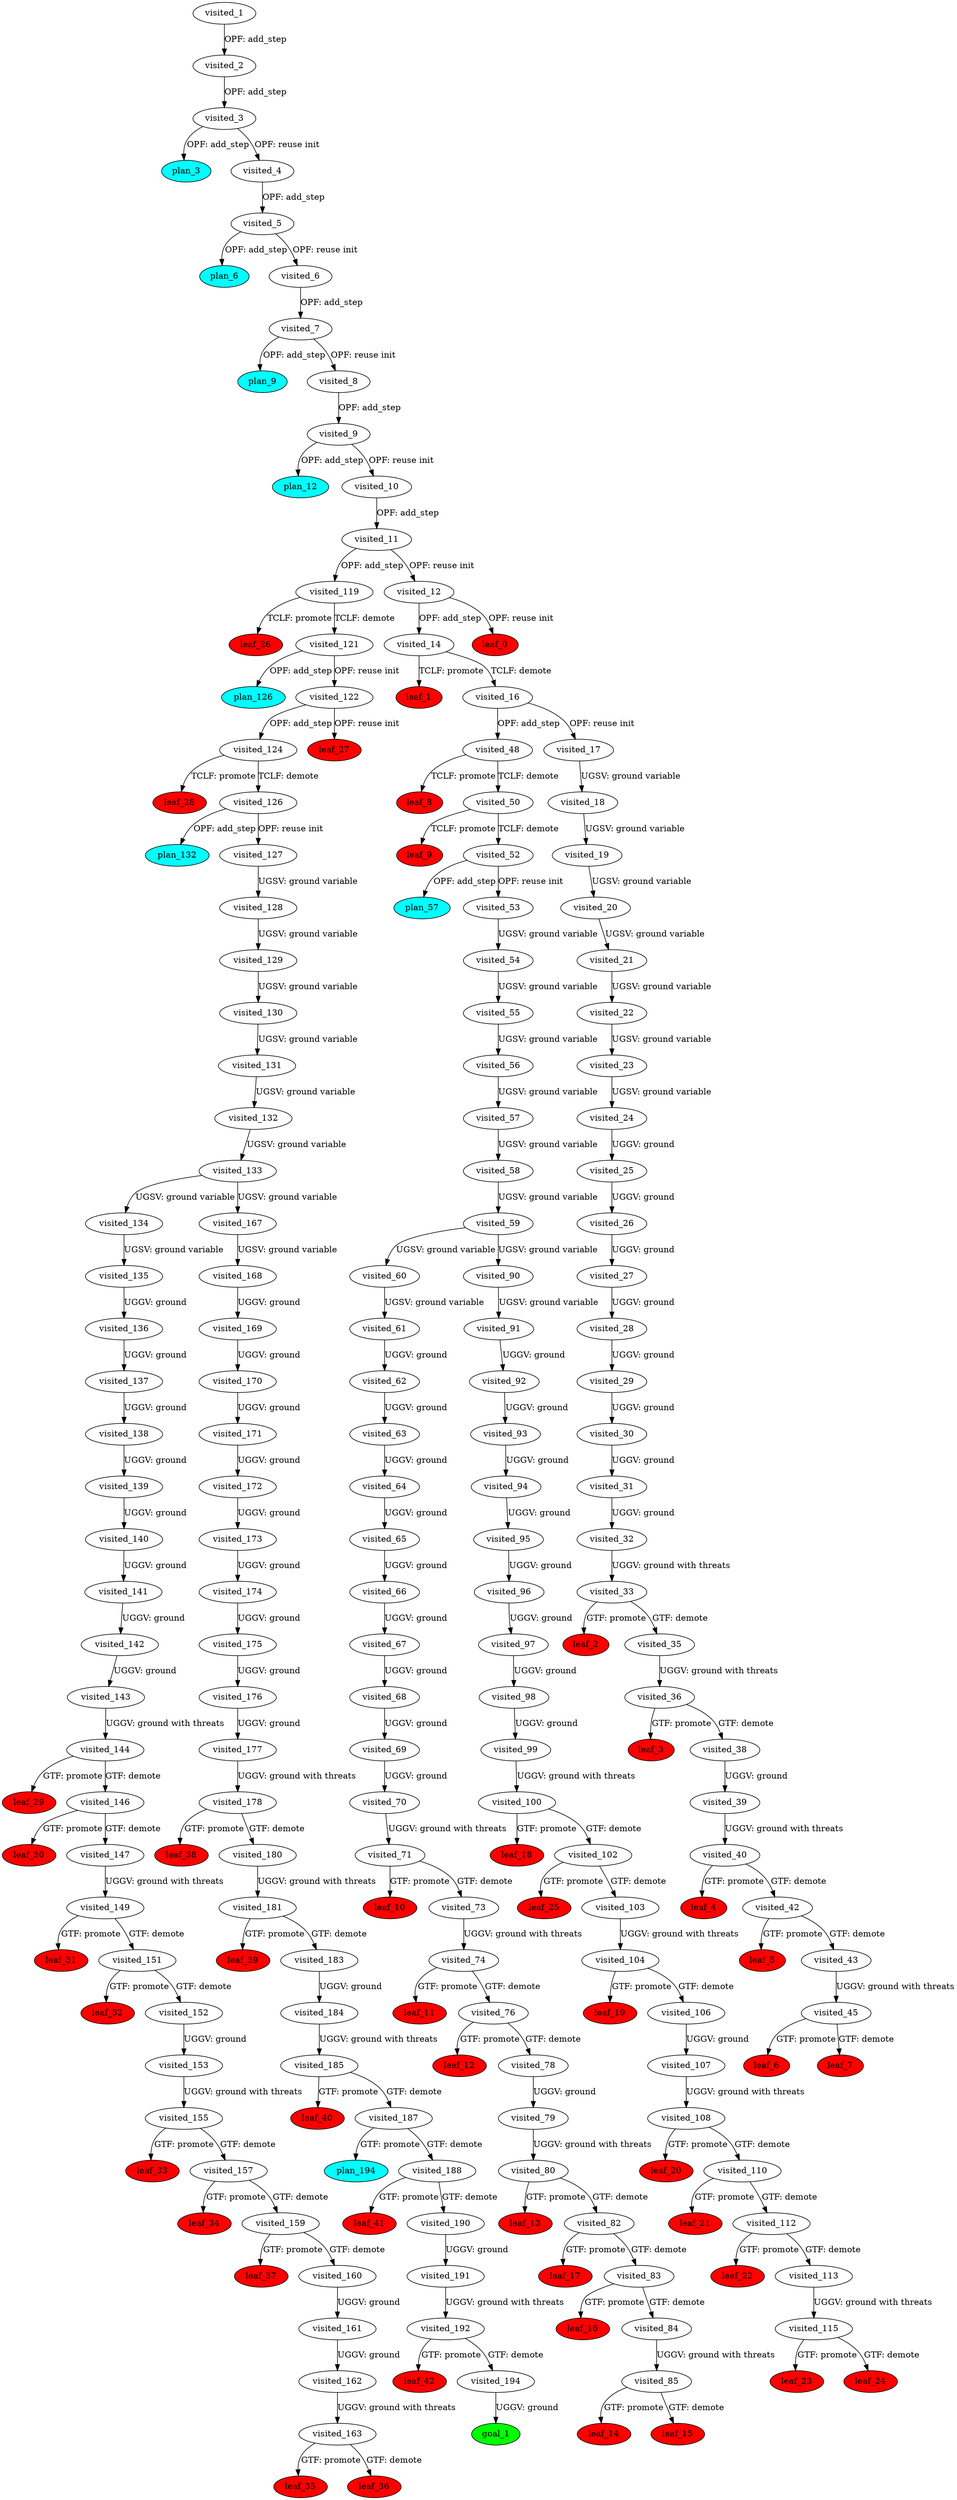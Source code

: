 digraph {
	"10f897ab-5b44-102f-aec1-6f6caea74c2e" [label=plan_0 fillcolor=cyan style=filled]
	"10f897ab-5b44-102f-aec1-6f6caea74c2e" [label=visited_1 fillcolor=white style=filled]
	"677ee2ce-4a71-fa06-b2c2-dd37635ccc91" [label=plan_1 fillcolor=cyan style=filled]
	"10f897ab-5b44-102f-aec1-6f6caea74c2e" -> "677ee2ce-4a71-fa06-b2c2-dd37635ccc91" [label="OPF: add_step"]
	"677ee2ce-4a71-fa06-b2c2-dd37635ccc91" [label=visited_2 fillcolor=white style=filled]
	"c9886df0-95d0-2dac-cef2-4e8ad1fcbfa4" [label=plan_2 fillcolor=cyan style=filled]
	"677ee2ce-4a71-fa06-b2c2-dd37635ccc91" -> "c9886df0-95d0-2dac-cef2-4e8ad1fcbfa4" [label="OPF: add_step"]
	"c9886df0-95d0-2dac-cef2-4e8ad1fcbfa4" [label=visited_3 fillcolor=white style=filled]
	"605a79a3-279e-a501-4274-f88a5cbe6bb3" [label=plan_3 fillcolor=cyan style=filled]
	"c9886df0-95d0-2dac-cef2-4e8ad1fcbfa4" -> "605a79a3-279e-a501-4274-f88a5cbe6bb3" [label="OPF: add_step"]
	"1a0c0048-7108-f569-108d-6ac75baca439" [label=plan_4 fillcolor=cyan style=filled]
	"c9886df0-95d0-2dac-cef2-4e8ad1fcbfa4" -> "1a0c0048-7108-f569-108d-6ac75baca439" [label="OPF: reuse init"]
	"1a0c0048-7108-f569-108d-6ac75baca439" [label=visited_4 fillcolor=white style=filled]
	"0fa745c7-341d-706a-75ef-f2a906fe3650" [label=plan_5 fillcolor=cyan style=filled]
	"1a0c0048-7108-f569-108d-6ac75baca439" -> "0fa745c7-341d-706a-75ef-f2a906fe3650" [label="OPF: add_step"]
	"0fa745c7-341d-706a-75ef-f2a906fe3650" [label=visited_5 fillcolor=white style=filled]
	"abf5c5d8-7582-40a7-b4a7-4d4353067ada" [label=plan_6 fillcolor=cyan style=filled]
	"0fa745c7-341d-706a-75ef-f2a906fe3650" -> "abf5c5d8-7582-40a7-b4a7-4d4353067ada" [label="OPF: add_step"]
	"f2128a48-7a6d-9868-24d1-2e3b34f5b8eb" [label=plan_7 fillcolor=cyan style=filled]
	"0fa745c7-341d-706a-75ef-f2a906fe3650" -> "f2128a48-7a6d-9868-24d1-2e3b34f5b8eb" [label="OPF: reuse init"]
	"f2128a48-7a6d-9868-24d1-2e3b34f5b8eb" [label=visited_6 fillcolor=white style=filled]
	"b4d713fb-d5b7-bc6e-dc13-1f79114e16d5" [label=plan_8 fillcolor=cyan style=filled]
	"f2128a48-7a6d-9868-24d1-2e3b34f5b8eb" -> "b4d713fb-d5b7-bc6e-dc13-1f79114e16d5" [label="OPF: add_step"]
	"b4d713fb-d5b7-bc6e-dc13-1f79114e16d5" [label=visited_7 fillcolor=white style=filled]
	"5eda2838-c7b9-5bd9-55a8-edb9b1a4da6c" [label=plan_9 fillcolor=cyan style=filled]
	"b4d713fb-d5b7-bc6e-dc13-1f79114e16d5" -> "5eda2838-c7b9-5bd9-55a8-edb9b1a4da6c" [label="OPF: add_step"]
	"986abdfa-800c-8efb-7943-bf07bc9b5872" [label=plan_10 fillcolor=cyan style=filled]
	"b4d713fb-d5b7-bc6e-dc13-1f79114e16d5" -> "986abdfa-800c-8efb-7943-bf07bc9b5872" [label="OPF: reuse init"]
	"986abdfa-800c-8efb-7943-bf07bc9b5872" [label=visited_8 fillcolor=white style=filled]
	"b5ef1ee6-7ff3-a4b9-769f-a399e1bfff1a" [label=plan_11 fillcolor=cyan style=filled]
	"986abdfa-800c-8efb-7943-bf07bc9b5872" -> "b5ef1ee6-7ff3-a4b9-769f-a399e1bfff1a" [label="OPF: add_step"]
	"b5ef1ee6-7ff3-a4b9-769f-a399e1bfff1a" [label=visited_9 fillcolor=white style=filled]
	"1ee5abec-9b53-ca4f-6d09-82b77d76ea43" [label=plan_12 fillcolor=cyan style=filled]
	"b5ef1ee6-7ff3-a4b9-769f-a399e1bfff1a" -> "1ee5abec-9b53-ca4f-6d09-82b77d76ea43" [label="OPF: add_step"]
	"cb725702-9192-518f-fbe3-f251f6096928" [label=plan_13 fillcolor=cyan style=filled]
	"b5ef1ee6-7ff3-a4b9-769f-a399e1bfff1a" -> "cb725702-9192-518f-fbe3-f251f6096928" [label="OPF: reuse init"]
	"cb725702-9192-518f-fbe3-f251f6096928" [label=visited_10 fillcolor=white style=filled]
	"ff33c8fc-187c-de97-038f-e1188cb2214e" [label=plan_14 fillcolor=cyan style=filled]
	"cb725702-9192-518f-fbe3-f251f6096928" -> "ff33c8fc-187c-de97-038f-e1188cb2214e" [label="OPF: add_step"]
	"ff33c8fc-187c-de97-038f-e1188cb2214e" [label=visited_11 fillcolor=white style=filled]
	"da51db69-394f-fcb9-93db-c3a56071b669" [label=plan_15 fillcolor=cyan style=filled]
	"ff33c8fc-187c-de97-038f-e1188cb2214e" -> "da51db69-394f-fcb9-93db-c3a56071b669" [label="OPF: add_step"]
	"2e206e6f-7e46-0b4e-c213-89d9fdc642fe" [label=plan_16 fillcolor=cyan style=filled]
	"ff33c8fc-187c-de97-038f-e1188cb2214e" -> "2e206e6f-7e46-0b4e-c213-89d9fdc642fe" [label="OPF: reuse init"]
	"2e206e6f-7e46-0b4e-c213-89d9fdc642fe" [label=visited_12 fillcolor=white style=filled]
	"28fa0a73-1646-113d-dc76-39e58a799c75" [label=plan_17 fillcolor=cyan style=filled]
	"2e206e6f-7e46-0b4e-c213-89d9fdc642fe" -> "28fa0a73-1646-113d-dc76-39e58a799c75" [label="OPF: add_step"]
	"6f52449a-8bcf-476c-dbf2-127381734b33" [label=plan_18 fillcolor=cyan style=filled]
	"2e206e6f-7e46-0b4e-c213-89d9fdc642fe" -> "6f52449a-8bcf-476c-dbf2-127381734b33" [label="OPF: reuse init"]
	"6f52449a-8bcf-476c-dbf2-127381734b33" [label=visited_13 fillcolor=white style=filled]
	"6f52449a-8bcf-476c-dbf2-127381734b33" [label=leaf_0 fillcolor=red style=filled]
	"28fa0a73-1646-113d-dc76-39e58a799c75" [label=visited_14 fillcolor=white style=filled]
	"defc4d67-d8b3-680d-69ac-2a33c0e7d2f1" [label=plan_19 fillcolor=cyan style=filled]
	"28fa0a73-1646-113d-dc76-39e58a799c75" -> "defc4d67-d8b3-680d-69ac-2a33c0e7d2f1" [label="TCLF: promote"]
	"8baf1516-0b6a-9167-2b6d-ee52058e2844" [label=plan_20 fillcolor=cyan style=filled]
	"28fa0a73-1646-113d-dc76-39e58a799c75" -> "8baf1516-0b6a-9167-2b6d-ee52058e2844" [label="TCLF: demote"]
	"defc4d67-d8b3-680d-69ac-2a33c0e7d2f1" [label=visited_15 fillcolor=white style=filled]
	"defc4d67-d8b3-680d-69ac-2a33c0e7d2f1" [label=leaf_1 fillcolor=red style=filled]
	"8baf1516-0b6a-9167-2b6d-ee52058e2844" [label=visited_16 fillcolor=white style=filled]
	"ec202e90-b701-9da2-aa44-7966029e6783" [label=plan_21 fillcolor=cyan style=filled]
	"8baf1516-0b6a-9167-2b6d-ee52058e2844" -> "ec202e90-b701-9da2-aa44-7966029e6783" [label="OPF: add_step"]
	"a6e7e684-e7e6-fa6d-5fce-2980cf41205c" [label=plan_22 fillcolor=cyan style=filled]
	"8baf1516-0b6a-9167-2b6d-ee52058e2844" -> "a6e7e684-e7e6-fa6d-5fce-2980cf41205c" [label="OPF: reuse init"]
	"a6e7e684-e7e6-fa6d-5fce-2980cf41205c" [label=visited_17 fillcolor=white style=filled]
	"da7f6f61-5813-d26f-54d5-a185ce2c1dad" [label=plan_23 fillcolor=cyan style=filled]
	"a6e7e684-e7e6-fa6d-5fce-2980cf41205c" -> "da7f6f61-5813-d26f-54d5-a185ce2c1dad" [label="UGSV: ground variable"]
	"da7f6f61-5813-d26f-54d5-a185ce2c1dad" [label=visited_18 fillcolor=white style=filled]
	"cbd4b8db-541c-8f78-489f-3f1a566fe0df" [label=plan_24 fillcolor=cyan style=filled]
	"da7f6f61-5813-d26f-54d5-a185ce2c1dad" -> "cbd4b8db-541c-8f78-489f-3f1a566fe0df" [label="UGSV: ground variable"]
	"cbd4b8db-541c-8f78-489f-3f1a566fe0df" [label=visited_19 fillcolor=white style=filled]
	"088c436b-e5c0-13c2-aed5-d608b7c92e13" [label=plan_25 fillcolor=cyan style=filled]
	"cbd4b8db-541c-8f78-489f-3f1a566fe0df" -> "088c436b-e5c0-13c2-aed5-d608b7c92e13" [label="UGSV: ground variable"]
	"088c436b-e5c0-13c2-aed5-d608b7c92e13" [label=visited_20 fillcolor=white style=filled]
	"c88aca21-b1f4-dd88-48eb-14a58f6d56fd" [label=plan_26 fillcolor=cyan style=filled]
	"088c436b-e5c0-13c2-aed5-d608b7c92e13" -> "c88aca21-b1f4-dd88-48eb-14a58f6d56fd" [label="UGSV: ground variable"]
	"c88aca21-b1f4-dd88-48eb-14a58f6d56fd" [label=visited_21 fillcolor=white style=filled]
	"c14b2769-3192-7584-9fb0-272735496673" [label=plan_27 fillcolor=cyan style=filled]
	"c88aca21-b1f4-dd88-48eb-14a58f6d56fd" -> "c14b2769-3192-7584-9fb0-272735496673" [label="UGSV: ground variable"]
	"c14b2769-3192-7584-9fb0-272735496673" [label=visited_22 fillcolor=white style=filled]
	"3f0cd8c9-d98c-9dc3-4b67-2fac298604bc" [label=plan_28 fillcolor=cyan style=filled]
	"c14b2769-3192-7584-9fb0-272735496673" -> "3f0cd8c9-d98c-9dc3-4b67-2fac298604bc" [label="UGSV: ground variable"]
	"3f0cd8c9-d98c-9dc3-4b67-2fac298604bc" [label=visited_23 fillcolor=white style=filled]
	"9077f90f-58c9-2bb8-06d2-af43899348fc" [label=plan_29 fillcolor=cyan style=filled]
	"3f0cd8c9-d98c-9dc3-4b67-2fac298604bc" -> "9077f90f-58c9-2bb8-06d2-af43899348fc" [label="UGSV: ground variable"]
	"9077f90f-58c9-2bb8-06d2-af43899348fc" [label=visited_24 fillcolor=white style=filled]
	"fff44899-89d2-5791-bd8c-182fbf228ef3" [label=plan_30 fillcolor=cyan style=filled]
	"9077f90f-58c9-2bb8-06d2-af43899348fc" -> "fff44899-89d2-5791-bd8c-182fbf228ef3" [label="UGGV: ground"]
	"fff44899-89d2-5791-bd8c-182fbf228ef3" [label=visited_25 fillcolor=white style=filled]
	"2056dff5-1f58-ceca-3b01-7c93a525e50b" [label=plan_31 fillcolor=cyan style=filled]
	"fff44899-89d2-5791-bd8c-182fbf228ef3" -> "2056dff5-1f58-ceca-3b01-7c93a525e50b" [label="UGGV: ground"]
	"2056dff5-1f58-ceca-3b01-7c93a525e50b" [label=visited_26 fillcolor=white style=filled]
	"44fbb5b9-c9e5-a194-f746-682ad4e73adb" [label=plan_32 fillcolor=cyan style=filled]
	"2056dff5-1f58-ceca-3b01-7c93a525e50b" -> "44fbb5b9-c9e5-a194-f746-682ad4e73adb" [label="UGGV: ground"]
	"44fbb5b9-c9e5-a194-f746-682ad4e73adb" [label=visited_27 fillcolor=white style=filled]
	"2964aa99-1728-c576-452d-52fac0ae3ba6" [label=plan_33 fillcolor=cyan style=filled]
	"44fbb5b9-c9e5-a194-f746-682ad4e73adb" -> "2964aa99-1728-c576-452d-52fac0ae3ba6" [label="UGGV: ground"]
	"2964aa99-1728-c576-452d-52fac0ae3ba6" [label=visited_28 fillcolor=white style=filled]
	"71bfad6c-0eba-6e49-946c-f4bee1344504" [label=plan_34 fillcolor=cyan style=filled]
	"2964aa99-1728-c576-452d-52fac0ae3ba6" -> "71bfad6c-0eba-6e49-946c-f4bee1344504" [label="UGGV: ground"]
	"71bfad6c-0eba-6e49-946c-f4bee1344504" [label=visited_29 fillcolor=white style=filled]
	"9933a462-c058-ec0f-5555-c133c7b30b41" [label=plan_35 fillcolor=cyan style=filled]
	"71bfad6c-0eba-6e49-946c-f4bee1344504" -> "9933a462-c058-ec0f-5555-c133c7b30b41" [label="UGGV: ground"]
	"9933a462-c058-ec0f-5555-c133c7b30b41" [label=visited_30 fillcolor=white style=filled]
	"dfe38af0-e85d-4aae-5024-7f99648ff83f" [label=plan_36 fillcolor=cyan style=filled]
	"9933a462-c058-ec0f-5555-c133c7b30b41" -> "dfe38af0-e85d-4aae-5024-7f99648ff83f" [label="UGGV: ground"]
	"dfe38af0-e85d-4aae-5024-7f99648ff83f" [label=visited_31 fillcolor=white style=filled]
	"224717f9-9d62-c05d-99e4-8a169c9a3db3" [label=plan_37 fillcolor=cyan style=filled]
	"dfe38af0-e85d-4aae-5024-7f99648ff83f" -> "224717f9-9d62-c05d-99e4-8a169c9a3db3" [label="UGGV: ground"]
	"224717f9-9d62-c05d-99e4-8a169c9a3db3" [label=visited_32 fillcolor=white style=filled]
	"66c7f340-7f14-ebb6-f78c-0ea03e2358f8" [label=plan_38 fillcolor=cyan style=filled]
	"224717f9-9d62-c05d-99e4-8a169c9a3db3" -> "66c7f340-7f14-ebb6-f78c-0ea03e2358f8" [label="UGGV: ground with threats"]
	"66c7f340-7f14-ebb6-f78c-0ea03e2358f8" [label=visited_33 fillcolor=white style=filled]
	"75b4849c-7b2a-d1ba-1343-d7f932b5e3d0" [label=plan_39 fillcolor=cyan style=filled]
	"66c7f340-7f14-ebb6-f78c-0ea03e2358f8" -> "75b4849c-7b2a-d1ba-1343-d7f932b5e3d0" [label="GTF: promote"]
	"47218489-5f27-6ba7-9687-0bf14f19f810" [label=plan_40 fillcolor=cyan style=filled]
	"66c7f340-7f14-ebb6-f78c-0ea03e2358f8" -> "47218489-5f27-6ba7-9687-0bf14f19f810" [label="GTF: demote"]
	"75b4849c-7b2a-d1ba-1343-d7f932b5e3d0" [label=visited_34 fillcolor=white style=filled]
	"75b4849c-7b2a-d1ba-1343-d7f932b5e3d0" [label=leaf_2 fillcolor=red style=filled]
	"47218489-5f27-6ba7-9687-0bf14f19f810" [label=visited_35 fillcolor=white style=filled]
	"c65e23c7-9865-6bba-2ea8-16ef624949a0" [label=plan_41 fillcolor=cyan style=filled]
	"47218489-5f27-6ba7-9687-0bf14f19f810" -> "c65e23c7-9865-6bba-2ea8-16ef624949a0" [label="UGGV: ground with threats"]
	"c65e23c7-9865-6bba-2ea8-16ef624949a0" [label=visited_36 fillcolor=white style=filled]
	"17c8bc95-a413-26f8-44a8-ddc2ddf15e0b" [label=plan_42 fillcolor=cyan style=filled]
	"c65e23c7-9865-6bba-2ea8-16ef624949a0" -> "17c8bc95-a413-26f8-44a8-ddc2ddf15e0b" [label="GTF: promote"]
	"72b91684-e6d4-f65e-3401-9a9a90fcc940" [label=plan_43 fillcolor=cyan style=filled]
	"c65e23c7-9865-6bba-2ea8-16ef624949a0" -> "72b91684-e6d4-f65e-3401-9a9a90fcc940" [label="GTF: demote"]
	"17c8bc95-a413-26f8-44a8-ddc2ddf15e0b" [label=visited_37 fillcolor=white style=filled]
	"17c8bc95-a413-26f8-44a8-ddc2ddf15e0b" [label=leaf_3 fillcolor=red style=filled]
	"72b91684-e6d4-f65e-3401-9a9a90fcc940" [label=visited_38 fillcolor=white style=filled]
	"cbfd0aa6-fc69-6d17-9f44-2e7b57869db0" [label=plan_44 fillcolor=cyan style=filled]
	"72b91684-e6d4-f65e-3401-9a9a90fcc940" -> "cbfd0aa6-fc69-6d17-9f44-2e7b57869db0" [label="UGGV: ground"]
	"cbfd0aa6-fc69-6d17-9f44-2e7b57869db0" [label=visited_39 fillcolor=white style=filled]
	"b3f731b7-1375-9f4a-7243-3e5365410267" [label=plan_45 fillcolor=cyan style=filled]
	"cbfd0aa6-fc69-6d17-9f44-2e7b57869db0" -> "b3f731b7-1375-9f4a-7243-3e5365410267" [label="UGGV: ground with threats"]
	"b3f731b7-1375-9f4a-7243-3e5365410267" [label=visited_40 fillcolor=white style=filled]
	"5f541a0d-7b4b-4a29-1991-61163aa4fcd6" [label=plan_46 fillcolor=cyan style=filled]
	"b3f731b7-1375-9f4a-7243-3e5365410267" -> "5f541a0d-7b4b-4a29-1991-61163aa4fcd6" [label="GTF: promote"]
	"20cbbd96-6699-aac3-b8f8-d92a3b6c28c5" [label=plan_47 fillcolor=cyan style=filled]
	"b3f731b7-1375-9f4a-7243-3e5365410267" -> "20cbbd96-6699-aac3-b8f8-d92a3b6c28c5" [label="GTF: demote"]
	"5f541a0d-7b4b-4a29-1991-61163aa4fcd6" [label=visited_41 fillcolor=white style=filled]
	"5f541a0d-7b4b-4a29-1991-61163aa4fcd6" [label=leaf_4 fillcolor=red style=filled]
	"20cbbd96-6699-aac3-b8f8-d92a3b6c28c5" [label=visited_42 fillcolor=white style=filled]
	"f367043b-dadf-5f67-6c6d-eaa2f1b4159f" [label=plan_48 fillcolor=cyan style=filled]
	"20cbbd96-6699-aac3-b8f8-d92a3b6c28c5" -> "f367043b-dadf-5f67-6c6d-eaa2f1b4159f" [label="GTF: promote"]
	"26b16c7c-5189-579a-7934-2fbd46296ada" [label=plan_49 fillcolor=cyan style=filled]
	"20cbbd96-6699-aac3-b8f8-d92a3b6c28c5" -> "26b16c7c-5189-579a-7934-2fbd46296ada" [label="GTF: demote"]
	"26b16c7c-5189-579a-7934-2fbd46296ada" [label=visited_43 fillcolor=white style=filled]
	"621285e3-407a-d92f-660d-63f3eaf590ed" [label=plan_50 fillcolor=cyan style=filled]
	"26b16c7c-5189-579a-7934-2fbd46296ada" -> "621285e3-407a-d92f-660d-63f3eaf590ed" [label="UGGV: ground with threats"]
	"f367043b-dadf-5f67-6c6d-eaa2f1b4159f" [label=visited_44 fillcolor=white style=filled]
	"f367043b-dadf-5f67-6c6d-eaa2f1b4159f" [label=leaf_5 fillcolor=red style=filled]
	"621285e3-407a-d92f-660d-63f3eaf590ed" [label=visited_45 fillcolor=white style=filled]
	"24516596-e7dc-5d43-e5b5-64c91a56b638" [label=plan_51 fillcolor=cyan style=filled]
	"621285e3-407a-d92f-660d-63f3eaf590ed" -> "24516596-e7dc-5d43-e5b5-64c91a56b638" [label="GTF: promote"]
	"9eed7567-e3ee-62db-0680-ee6db3831f62" [label=plan_52 fillcolor=cyan style=filled]
	"621285e3-407a-d92f-660d-63f3eaf590ed" -> "9eed7567-e3ee-62db-0680-ee6db3831f62" [label="GTF: demote"]
	"24516596-e7dc-5d43-e5b5-64c91a56b638" [label=visited_46 fillcolor=white style=filled]
	"24516596-e7dc-5d43-e5b5-64c91a56b638" [label=leaf_6 fillcolor=red style=filled]
	"9eed7567-e3ee-62db-0680-ee6db3831f62" [label=visited_47 fillcolor=white style=filled]
	"9eed7567-e3ee-62db-0680-ee6db3831f62" [label=leaf_7 fillcolor=red style=filled]
	"ec202e90-b701-9da2-aa44-7966029e6783" [label=visited_48 fillcolor=white style=filled]
	"cf03c9ad-72d5-68d4-1ed6-d4366cfc3638" [label=plan_53 fillcolor=cyan style=filled]
	"ec202e90-b701-9da2-aa44-7966029e6783" -> "cf03c9ad-72d5-68d4-1ed6-d4366cfc3638" [label="TCLF: promote"]
	"01278844-06c5-6863-3a83-795dc4363bea" [label=plan_54 fillcolor=cyan style=filled]
	"ec202e90-b701-9da2-aa44-7966029e6783" -> "01278844-06c5-6863-3a83-795dc4363bea" [label="TCLF: demote"]
	"cf03c9ad-72d5-68d4-1ed6-d4366cfc3638" [label=visited_49 fillcolor=white style=filled]
	"cf03c9ad-72d5-68d4-1ed6-d4366cfc3638" [label=leaf_8 fillcolor=red style=filled]
	"01278844-06c5-6863-3a83-795dc4363bea" [label=visited_50 fillcolor=white style=filled]
	"a8eb963a-2888-ead9-97d4-d81b92326c46" [label=plan_55 fillcolor=cyan style=filled]
	"01278844-06c5-6863-3a83-795dc4363bea" -> "a8eb963a-2888-ead9-97d4-d81b92326c46" [label="TCLF: promote"]
	"e702c0d8-8875-b591-e11d-b469bde85aab" [label=plan_56 fillcolor=cyan style=filled]
	"01278844-06c5-6863-3a83-795dc4363bea" -> "e702c0d8-8875-b591-e11d-b469bde85aab" [label="TCLF: demote"]
	"a8eb963a-2888-ead9-97d4-d81b92326c46" [label=visited_51 fillcolor=white style=filled]
	"a8eb963a-2888-ead9-97d4-d81b92326c46" [label=leaf_9 fillcolor=red style=filled]
	"e702c0d8-8875-b591-e11d-b469bde85aab" [label=visited_52 fillcolor=white style=filled]
	"232e84ea-dfe3-28d5-50be-629444c1a38c" [label=plan_57 fillcolor=cyan style=filled]
	"e702c0d8-8875-b591-e11d-b469bde85aab" -> "232e84ea-dfe3-28d5-50be-629444c1a38c" [label="OPF: add_step"]
	"f882ee16-2740-55a9-219c-5f3ddc26f6c0" [label=plan_58 fillcolor=cyan style=filled]
	"e702c0d8-8875-b591-e11d-b469bde85aab" -> "f882ee16-2740-55a9-219c-5f3ddc26f6c0" [label="OPF: reuse init"]
	"f882ee16-2740-55a9-219c-5f3ddc26f6c0" [label=visited_53 fillcolor=white style=filled]
	"3c7bfe7e-8b95-e8ea-8070-9d9517eaa7fa" [label=plan_59 fillcolor=cyan style=filled]
	"f882ee16-2740-55a9-219c-5f3ddc26f6c0" -> "3c7bfe7e-8b95-e8ea-8070-9d9517eaa7fa" [label="UGSV: ground variable"]
	"3c7bfe7e-8b95-e8ea-8070-9d9517eaa7fa" [label=visited_54 fillcolor=white style=filled]
	"1c05a85b-ca8d-3149-8a29-d1fbee88891c" [label=plan_60 fillcolor=cyan style=filled]
	"3c7bfe7e-8b95-e8ea-8070-9d9517eaa7fa" -> "1c05a85b-ca8d-3149-8a29-d1fbee88891c" [label="UGSV: ground variable"]
	"1c05a85b-ca8d-3149-8a29-d1fbee88891c" [label=visited_55 fillcolor=white style=filled]
	"ed7bd78d-bc67-7747-2e2a-485c97382a4d" [label=plan_61 fillcolor=cyan style=filled]
	"1c05a85b-ca8d-3149-8a29-d1fbee88891c" -> "ed7bd78d-bc67-7747-2e2a-485c97382a4d" [label="UGSV: ground variable"]
	"ed7bd78d-bc67-7747-2e2a-485c97382a4d" [label=visited_56 fillcolor=white style=filled]
	"61d81be9-a250-ed78-7e22-32796e71ad1d" [label=plan_62 fillcolor=cyan style=filled]
	"ed7bd78d-bc67-7747-2e2a-485c97382a4d" -> "61d81be9-a250-ed78-7e22-32796e71ad1d" [label="UGSV: ground variable"]
	"61d81be9-a250-ed78-7e22-32796e71ad1d" [label=visited_57 fillcolor=white style=filled]
	"f62e329e-32c2-1a25-9317-bf7bd45b1527" [label=plan_63 fillcolor=cyan style=filled]
	"61d81be9-a250-ed78-7e22-32796e71ad1d" -> "f62e329e-32c2-1a25-9317-bf7bd45b1527" [label="UGSV: ground variable"]
	"f62e329e-32c2-1a25-9317-bf7bd45b1527" [label=visited_58 fillcolor=white style=filled]
	"fc761e36-96ed-e9e9-96c2-eafa2b8f5009" [label=plan_64 fillcolor=cyan style=filled]
	"f62e329e-32c2-1a25-9317-bf7bd45b1527" -> "fc761e36-96ed-e9e9-96c2-eafa2b8f5009" [label="UGSV: ground variable"]
	"fc761e36-96ed-e9e9-96c2-eafa2b8f5009" [label=visited_59 fillcolor=white style=filled]
	"f1587598-9e15-3705-df63-2d7a5ba3d1da" [label=plan_65 fillcolor=cyan style=filled]
	"fc761e36-96ed-e9e9-96c2-eafa2b8f5009" -> "f1587598-9e15-3705-df63-2d7a5ba3d1da" [label="UGSV: ground variable"]
	"779f00d5-571d-7650-2a7a-55500ea20640" [label=plan_66 fillcolor=cyan style=filled]
	"fc761e36-96ed-e9e9-96c2-eafa2b8f5009" -> "779f00d5-571d-7650-2a7a-55500ea20640" [label="UGSV: ground variable"]
	"f1587598-9e15-3705-df63-2d7a5ba3d1da" [label=visited_60 fillcolor=white style=filled]
	"0ead2ebd-4662-477c-6eec-28adf5c4dab4" [label=plan_67 fillcolor=cyan style=filled]
	"f1587598-9e15-3705-df63-2d7a5ba3d1da" -> "0ead2ebd-4662-477c-6eec-28adf5c4dab4" [label="UGSV: ground variable"]
	"0ead2ebd-4662-477c-6eec-28adf5c4dab4" [label=visited_61 fillcolor=white style=filled]
	"a2f445e8-5563-1bf4-850f-5739e227d70e" [label=plan_68 fillcolor=cyan style=filled]
	"0ead2ebd-4662-477c-6eec-28adf5c4dab4" -> "a2f445e8-5563-1bf4-850f-5739e227d70e" [label="UGGV: ground"]
	"a2f445e8-5563-1bf4-850f-5739e227d70e" [label=visited_62 fillcolor=white style=filled]
	"5bf99857-c8cd-a671-c91d-bf0780e2811b" [label=plan_69 fillcolor=cyan style=filled]
	"a2f445e8-5563-1bf4-850f-5739e227d70e" -> "5bf99857-c8cd-a671-c91d-bf0780e2811b" [label="UGGV: ground"]
	"5bf99857-c8cd-a671-c91d-bf0780e2811b" [label=visited_63 fillcolor=white style=filled]
	"312dd27a-87c8-9c01-86fc-96c7bc38bf24" [label=plan_70 fillcolor=cyan style=filled]
	"5bf99857-c8cd-a671-c91d-bf0780e2811b" -> "312dd27a-87c8-9c01-86fc-96c7bc38bf24" [label="UGGV: ground"]
	"312dd27a-87c8-9c01-86fc-96c7bc38bf24" [label=visited_64 fillcolor=white style=filled]
	"2bfad69a-8a9e-d16f-bd23-21add45ce2cf" [label=plan_71 fillcolor=cyan style=filled]
	"312dd27a-87c8-9c01-86fc-96c7bc38bf24" -> "2bfad69a-8a9e-d16f-bd23-21add45ce2cf" [label="UGGV: ground"]
	"2bfad69a-8a9e-d16f-bd23-21add45ce2cf" [label=visited_65 fillcolor=white style=filled]
	"b31083a0-5215-65ee-c65b-c093f90047bb" [label=plan_72 fillcolor=cyan style=filled]
	"2bfad69a-8a9e-d16f-bd23-21add45ce2cf" -> "b31083a0-5215-65ee-c65b-c093f90047bb" [label="UGGV: ground"]
	"b31083a0-5215-65ee-c65b-c093f90047bb" [label=visited_66 fillcolor=white style=filled]
	"7a52cd11-cb32-32ab-b5e9-fa216fef2a24" [label=plan_73 fillcolor=cyan style=filled]
	"b31083a0-5215-65ee-c65b-c093f90047bb" -> "7a52cd11-cb32-32ab-b5e9-fa216fef2a24" [label="UGGV: ground"]
	"7a52cd11-cb32-32ab-b5e9-fa216fef2a24" [label=visited_67 fillcolor=white style=filled]
	"2c01b5a6-c9dd-80a8-678f-5465228dc422" [label=plan_74 fillcolor=cyan style=filled]
	"7a52cd11-cb32-32ab-b5e9-fa216fef2a24" -> "2c01b5a6-c9dd-80a8-678f-5465228dc422" [label="UGGV: ground"]
	"2c01b5a6-c9dd-80a8-678f-5465228dc422" [label=visited_68 fillcolor=white style=filled]
	"4420ccd0-8206-be0c-bd5a-19be049af501" [label=plan_75 fillcolor=cyan style=filled]
	"2c01b5a6-c9dd-80a8-678f-5465228dc422" -> "4420ccd0-8206-be0c-bd5a-19be049af501" [label="UGGV: ground"]
	"4420ccd0-8206-be0c-bd5a-19be049af501" [label=visited_69 fillcolor=white style=filled]
	"a890f9a8-2015-949c-7b75-10b565dcae7f" [label=plan_76 fillcolor=cyan style=filled]
	"4420ccd0-8206-be0c-bd5a-19be049af501" -> "a890f9a8-2015-949c-7b75-10b565dcae7f" [label="UGGV: ground"]
	"a890f9a8-2015-949c-7b75-10b565dcae7f" [label=visited_70 fillcolor=white style=filled]
	"dcbd4d9b-377a-132c-ec89-cea74e1de367" [label=plan_77 fillcolor=cyan style=filled]
	"a890f9a8-2015-949c-7b75-10b565dcae7f" -> "dcbd4d9b-377a-132c-ec89-cea74e1de367" [label="UGGV: ground with threats"]
	"dcbd4d9b-377a-132c-ec89-cea74e1de367" [label=visited_71 fillcolor=white style=filled]
	"51a2427a-dff9-2d8f-a33c-e56fc7b7383e" [label=plan_78 fillcolor=cyan style=filled]
	"dcbd4d9b-377a-132c-ec89-cea74e1de367" -> "51a2427a-dff9-2d8f-a33c-e56fc7b7383e" [label="GTF: promote"]
	"c925f7fa-1484-e9d6-5f8c-2498bcb37ddd" [label=plan_79 fillcolor=cyan style=filled]
	"dcbd4d9b-377a-132c-ec89-cea74e1de367" -> "c925f7fa-1484-e9d6-5f8c-2498bcb37ddd" [label="GTF: demote"]
	"51a2427a-dff9-2d8f-a33c-e56fc7b7383e" [label=visited_72 fillcolor=white style=filled]
	"51a2427a-dff9-2d8f-a33c-e56fc7b7383e" [label=leaf_10 fillcolor=red style=filled]
	"c925f7fa-1484-e9d6-5f8c-2498bcb37ddd" [label=visited_73 fillcolor=white style=filled]
	"de9c8ed1-2efe-3d84-2c30-663928b5cba6" [label=plan_80 fillcolor=cyan style=filled]
	"c925f7fa-1484-e9d6-5f8c-2498bcb37ddd" -> "de9c8ed1-2efe-3d84-2c30-663928b5cba6" [label="UGGV: ground with threats"]
	"de9c8ed1-2efe-3d84-2c30-663928b5cba6" [label=visited_74 fillcolor=white style=filled]
	"1b35caa1-c146-7fee-0235-1b4f59b164ca" [label=plan_81 fillcolor=cyan style=filled]
	"de9c8ed1-2efe-3d84-2c30-663928b5cba6" -> "1b35caa1-c146-7fee-0235-1b4f59b164ca" [label="GTF: promote"]
	"bab5c54b-5a48-7fd6-2ef0-17e7888546da" [label=plan_82 fillcolor=cyan style=filled]
	"de9c8ed1-2efe-3d84-2c30-663928b5cba6" -> "bab5c54b-5a48-7fd6-2ef0-17e7888546da" [label="GTF: demote"]
	"1b35caa1-c146-7fee-0235-1b4f59b164ca" [label=visited_75 fillcolor=white style=filled]
	"1b35caa1-c146-7fee-0235-1b4f59b164ca" [label=leaf_11 fillcolor=red style=filled]
	"bab5c54b-5a48-7fd6-2ef0-17e7888546da" [label=visited_76 fillcolor=white style=filled]
	"a2b89e20-ef0f-3c04-a9e7-78cbcbba7e58" [label=plan_83 fillcolor=cyan style=filled]
	"bab5c54b-5a48-7fd6-2ef0-17e7888546da" -> "a2b89e20-ef0f-3c04-a9e7-78cbcbba7e58" [label="GTF: promote"]
	"e2073d92-c1c6-5bbb-2b02-38ae67de3fca" [label=plan_84 fillcolor=cyan style=filled]
	"bab5c54b-5a48-7fd6-2ef0-17e7888546da" -> "e2073d92-c1c6-5bbb-2b02-38ae67de3fca" [label="GTF: demote"]
	"a2b89e20-ef0f-3c04-a9e7-78cbcbba7e58" [label=visited_77 fillcolor=white style=filled]
	"a2b89e20-ef0f-3c04-a9e7-78cbcbba7e58" [label=leaf_12 fillcolor=red style=filled]
	"e2073d92-c1c6-5bbb-2b02-38ae67de3fca" [label=visited_78 fillcolor=white style=filled]
	"2c0ef6cf-727d-264a-4cc4-a7e5fd25bca9" [label=plan_85 fillcolor=cyan style=filled]
	"e2073d92-c1c6-5bbb-2b02-38ae67de3fca" -> "2c0ef6cf-727d-264a-4cc4-a7e5fd25bca9" [label="UGGV: ground"]
	"2c0ef6cf-727d-264a-4cc4-a7e5fd25bca9" [label=visited_79 fillcolor=white style=filled]
	"2e26d622-e17c-e345-407f-eda6c2aec132" [label=plan_86 fillcolor=cyan style=filled]
	"2c0ef6cf-727d-264a-4cc4-a7e5fd25bca9" -> "2e26d622-e17c-e345-407f-eda6c2aec132" [label="UGGV: ground with threats"]
	"2e26d622-e17c-e345-407f-eda6c2aec132" [label=visited_80 fillcolor=white style=filled]
	"d9e07cbd-1734-2957-0341-1e59a5680f62" [label=plan_87 fillcolor=cyan style=filled]
	"2e26d622-e17c-e345-407f-eda6c2aec132" -> "d9e07cbd-1734-2957-0341-1e59a5680f62" [label="GTF: promote"]
	"299b4130-cafc-bc0e-2b66-201cf21d96e7" [label=plan_88 fillcolor=cyan style=filled]
	"2e26d622-e17c-e345-407f-eda6c2aec132" -> "299b4130-cafc-bc0e-2b66-201cf21d96e7" [label="GTF: demote"]
	"d9e07cbd-1734-2957-0341-1e59a5680f62" [label=visited_81 fillcolor=white style=filled]
	"d9e07cbd-1734-2957-0341-1e59a5680f62" [label=leaf_13 fillcolor=red style=filled]
	"299b4130-cafc-bc0e-2b66-201cf21d96e7" [label=visited_82 fillcolor=white style=filled]
	"16520d40-4605-dd14-ec0c-00473ee5236e" [label=plan_89 fillcolor=cyan style=filled]
	"299b4130-cafc-bc0e-2b66-201cf21d96e7" -> "16520d40-4605-dd14-ec0c-00473ee5236e" [label="GTF: promote"]
	"2ccd00e7-92ca-30b9-91d9-ee264997dd20" [label=plan_90 fillcolor=cyan style=filled]
	"299b4130-cafc-bc0e-2b66-201cf21d96e7" -> "2ccd00e7-92ca-30b9-91d9-ee264997dd20" [label="GTF: demote"]
	"2ccd00e7-92ca-30b9-91d9-ee264997dd20" [label=visited_83 fillcolor=white style=filled]
	"03711d3f-c9be-5dce-02ee-09bf9811cd8b" [label=plan_91 fillcolor=cyan style=filled]
	"2ccd00e7-92ca-30b9-91d9-ee264997dd20" -> "03711d3f-c9be-5dce-02ee-09bf9811cd8b" [label="GTF: promote"]
	"6ae1a31f-a7b6-3925-b3c1-20c39b0108d2" [label=plan_92 fillcolor=cyan style=filled]
	"2ccd00e7-92ca-30b9-91d9-ee264997dd20" -> "6ae1a31f-a7b6-3925-b3c1-20c39b0108d2" [label="GTF: demote"]
	"6ae1a31f-a7b6-3925-b3c1-20c39b0108d2" [label=visited_84 fillcolor=white style=filled]
	"68efd18f-2266-a77f-0a2d-8b6671819d9d" [label=plan_93 fillcolor=cyan style=filled]
	"6ae1a31f-a7b6-3925-b3c1-20c39b0108d2" -> "68efd18f-2266-a77f-0a2d-8b6671819d9d" [label="UGGV: ground with threats"]
	"68efd18f-2266-a77f-0a2d-8b6671819d9d" [label=visited_85 fillcolor=white style=filled]
	"eb26cc82-4324-887e-0010-2b4d660438cc" [label=plan_94 fillcolor=cyan style=filled]
	"68efd18f-2266-a77f-0a2d-8b6671819d9d" -> "eb26cc82-4324-887e-0010-2b4d660438cc" [label="GTF: promote"]
	"d3f9dab2-57ba-9b4c-e450-9dd3d4bf4f30" [label=plan_95 fillcolor=cyan style=filled]
	"68efd18f-2266-a77f-0a2d-8b6671819d9d" -> "d3f9dab2-57ba-9b4c-e450-9dd3d4bf4f30" [label="GTF: demote"]
	"eb26cc82-4324-887e-0010-2b4d660438cc" [label=visited_86 fillcolor=white style=filled]
	"eb26cc82-4324-887e-0010-2b4d660438cc" [label=leaf_14 fillcolor=red style=filled]
	"d3f9dab2-57ba-9b4c-e450-9dd3d4bf4f30" [label=visited_87 fillcolor=white style=filled]
	"d3f9dab2-57ba-9b4c-e450-9dd3d4bf4f30" [label=leaf_15 fillcolor=red style=filled]
	"03711d3f-c9be-5dce-02ee-09bf9811cd8b" [label=visited_88 fillcolor=white style=filled]
	"03711d3f-c9be-5dce-02ee-09bf9811cd8b" [label=leaf_16 fillcolor=red style=filled]
	"16520d40-4605-dd14-ec0c-00473ee5236e" [label=visited_89 fillcolor=white style=filled]
	"16520d40-4605-dd14-ec0c-00473ee5236e" [label=leaf_17 fillcolor=red style=filled]
	"779f00d5-571d-7650-2a7a-55500ea20640" [label=visited_90 fillcolor=white style=filled]
	"2f637877-31b7-7072-6e28-b3e95c7e954d" [label=plan_96 fillcolor=cyan style=filled]
	"779f00d5-571d-7650-2a7a-55500ea20640" -> "2f637877-31b7-7072-6e28-b3e95c7e954d" [label="UGSV: ground variable"]
	"2f637877-31b7-7072-6e28-b3e95c7e954d" [label=visited_91 fillcolor=white style=filled]
	"48f8672b-d601-12bd-7a2a-b3001116bead" [label=plan_97 fillcolor=cyan style=filled]
	"2f637877-31b7-7072-6e28-b3e95c7e954d" -> "48f8672b-d601-12bd-7a2a-b3001116bead" [label="UGGV: ground"]
	"48f8672b-d601-12bd-7a2a-b3001116bead" [label=visited_92 fillcolor=white style=filled]
	"b798e034-04cd-a7c6-0a12-1024a5a2d5ac" [label=plan_98 fillcolor=cyan style=filled]
	"48f8672b-d601-12bd-7a2a-b3001116bead" -> "b798e034-04cd-a7c6-0a12-1024a5a2d5ac" [label="UGGV: ground"]
	"b798e034-04cd-a7c6-0a12-1024a5a2d5ac" [label=visited_93 fillcolor=white style=filled]
	"0cc664cb-132a-c1fa-9d51-65083b4a17cd" [label=plan_99 fillcolor=cyan style=filled]
	"b798e034-04cd-a7c6-0a12-1024a5a2d5ac" -> "0cc664cb-132a-c1fa-9d51-65083b4a17cd" [label="UGGV: ground"]
	"0cc664cb-132a-c1fa-9d51-65083b4a17cd" [label=visited_94 fillcolor=white style=filled]
	"932e02cc-159b-61c3-c2a0-4830bcc14124" [label=plan_100 fillcolor=cyan style=filled]
	"0cc664cb-132a-c1fa-9d51-65083b4a17cd" -> "932e02cc-159b-61c3-c2a0-4830bcc14124" [label="UGGV: ground"]
	"932e02cc-159b-61c3-c2a0-4830bcc14124" [label=visited_95 fillcolor=white style=filled]
	"c354fc52-5ee8-8627-3ee0-5165383819b8" [label=plan_101 fillcolor=cyan style=filled]
	"932e02cc-159b-61c3-c2a0-4830bcc14124" -> "c354fc52-5ee8-8627-3ee0-5165383819b8" [label="UGGV: ground"]
	"c354fc52-5ee8-8627-3ee0-5165383819b8" [label=visited_96 fillcolor=white style=filled]
	"2d799705-9e83-0948-89eb-14e833671e1c" [label=plan_102 fillcolor=cyan style=filled]
	"c354fc52-5ee8-8627-3ee0-5165383819b8" -> "2d799705-9e83-0948-89eb-14e833671e1c" [label="UGGV: ground"]
	"2d799705-9e83-0948-89eb-14e833671e1c" [label=visited_97 fillcolor=white style=filled]
	"d61b4a7d-4c41-c603-290a-de9e226c8bcc" [label=plan_103 fillcolor=cyan style=filled]
	"2d799705-9e83-0948-89eb-14e833671e1c" -> "d61b4a7d-4c41-c603-290a-de9e226c8bcc" [label="UGGV: ground"]
	"d61b4a7d-4c41-c603-290a-de9e226c8bcc" [label=visited_98 fillcolor=white style=filled]
	"f31b74f8-163b-6001-17f9-31b676b3c18e" [label=plan_104 fillcolor=cyan style=filled]
	"d61b4a7d-4c41-c603-290a-de9e226c8bcc" -> "f31b74f8-163b-6001-17f9-31b676b3c18e" [label="UGGV: ground"]
	"f31b74f8-163b-6001-17f9-31b676b3c18e" [label=visited_99 fillcolor=white style=filled]
	"6b7cbb92-0bf9-924d-b1e0-3ca6017b63a5" [label=plan_105 fillcolor=cyan style=filled]
	"f31b74f8-163b-6001-17f9-31b676b3c18e" -> "6b7cbb92-0bf9-924d-b1e0-3ca6017b63a5" [label="UGGV: ground with threats"]
	"6b7cbb92-0bf9-924d-b1e0-3ca6017b63a5" [label=visited_100 fillcolor=white style=filled]
	"87647505-ee88-19c9-0571-cc8df7102c89" [label=plan_106 fillcolor=cyan style=filled]
	"6b7cbb92-0bf9-924d-b1e0-3ca6017b63a5" -> "87647505-ee88-19c9-0571-cc8df7102c89" [label="GTF: promote"]
	"a8b931bb-7c60-e5a9-761e-8bb724c0c086" [label=plan_107 fillcolor=cyan style=filled]
	"6b7cbb92-0bf9-924d-b1e0-3ca6017b63a5" -> "a8b931bb-7c60-e5a9-761e-8bb724c0c086" [label="GTF: demote"]
	"87647505-ee88-19c9-0571-cc8df7102c89" [label=visited_101 fillcolor=white style=filled]
	"87647505-ee88-19c9-0571-cc8df7102c89" [label=leaf_18 fillcolor=red style=filled]
	"a8b931bb-7c60-e5a9-761e-8bb724c0c086" [label=visited_102 fillcolor=white style=filled]
	"47eebcf2-6664-b678-5203-d212098aa62c" [label=plan_108 fillcolor=cyan style=filled]
	"a8b931bb-7c60-e5a9-761e-8bb724c0c086" -> "47eebcf2-6664-b678-5203-d212098aa62c" [label="GTF: promote"]
	"af61e25e-ec68-74df-1c63-c39b6675b033" [label=plan_109 fillcolor=cyan style=filled]
	"a8b931bb-7c60-e5a9-761e-8bb724c0c086" -> "af61e25e-ec68-74df-1c63-c39b6675b033" [label="GTF: demote"]
	"af61e25e-ec68-74df-1c63-c39b6675b033" [label=visited_103 fillcolor=white style=filled]
	"6f98e008-f9c2-0003-7958-2b950e0d7608" [label=plan_110 fillcolor=cyan style=filled]
	"af61e25e-ec68-74df-1c63-c39b6675b033" -> "6f98e008-f9c2-0003-7958-2b950e0d7608" [label="UGGV: ground with threats"]
	"6f98e008-f9c2-0003-7958-2b950e0d7608" [label=visited_104 fillcolor=white style=filled]
	"4808884b-6413-7c20-213a-839cdecc87f2" [label=plan_111 fillcolor=cyan style=filled]
	"6f98e008-f9c2-0003-7958-2b950e0d7608" -> "4808884b-6413-7c20-213a-839cdecc87f2" [label="GTF: promote"]
	"b6961feb-8695-b07e-b56e-1e9637e85154" [label=plan_112 fillcolor=cyan style=filled]
	"6f98e008-f9c2-0003-7958-2b950e0d7608" -> "b6961feb-8695-b07e-b56e-1e9637e85154" [label="GTF: demote"]
	"4808884b-6413-7c20-213a-839cdecc87f2" [label=visited_105 fillcolor=white style=filled]
	"4808884b-6413-7c20-213a-839cdecc87f2" [label=leaf_19 fillcolor=red style=filled]
	"b6961feb-8695-b07e-b56e-1e9637e85154" [label=visited_106 fillcolor=white style=filled]
	"03c50ab3-02a4-8d6e-5a9e-fefcf07c0e77" [label=plan_113 fillcolor=cyan style=filled]
	"b6961feb-8695-b07e-b56e-1e9637e85154" -> "03c50ab3-02a4-8d6e-5a9e-fefcf07c0e77" [label="UGGV: ground"]
	"03c50ab3-02a4-8d6e-5a9e-fefcf07c0e77" [label=visited_107 fillcolor=white style=filled]
	"6c74eed4-4578-f4e6-332b-ad052c682589" [label=plan_114 fillcolor=cyan style=filled]
	"03c50ab3-02a4-8d6e-5a9e-fefcf07c0e77" -> "6c74eed4-4578-f4e6-332b-ad052c682589" [label="UGGV: ground with threats"]
	"6c74eed4-4578-f4e6-332b-ad052c682589" [label=visited_108 fillcolor=white style=filled]
	"6cf4d2fd-d37f-6059-71d7-64ba1712df48" [label=plan_115 fillcolor=cyan style=filled]
	"6c74eed4-4578-f4e6-332b-ad052c682589" -> "6cf4d2fd-d37f-6059-71d7-64ba1712df48" [label="GTF: promote"]
	"39120821-db7d-e40b-2588-7022a8b680fb" [label=plan_116 fillcolor=cyan style=filled]
	"6c74eed4-4578-f4e6-332b-ad052c682589" -> "39120821-db7d-e40b-2588-7022a8b680fb" [label="GTF: demote"]
	"6cf4d2fd-d37f-6059-71d7-64ba1712df48" [label=visited_109 fillcolor=white style=filled]
	"6cf4d2fd-d37f-6059-71d7-64ba1712df48" [label=leaf_20 fillcolor=red style=filled]
	"39120821-db7d-e40b-2588-7022a8b680fb" [label=visited_110 fillcolor=white style=filled]
	"fba86e1e-34a1-48ba-1c7f-bd64ac5d2bd1" [label=plan_117 fillcolor=cyan style=filled]
	"39120821-db7d-e40b-2588-7022a8b680fb" -> "fba86e1e-34a1-48ba-1c7f-bd64ac5d2bd1" [label="GTF: promote"]
	"c9581c41-32bf-07ae-e2d4-c43cde0a6e83" [label=plan_118 fillcolor=cyan style=filled]
	"39120821-db7d-e40b-2588-7022a8b680fb" -> "c9581c41-32bf-07ae-e2d4-c43cde0a6e83" [label="GTF: demote"]
	"fba86e1e-34a1-48ba-1c7f-bd64ac5d2bd1" [label=visited_111 fillcolor=white style=filled]
	"fba86e1e-34a1-48ba-1c7f-bd64ac5d2bd1" [label=leaf_21 fillcolor=red style=filled]
	"c9581c41-32bf-07ae-e2d4-c43cde0a6e83" [label=visited_112 fillcolor=white style=filled]
	"a4960505-032e-aa56-1d5a-c38c690dc911" [label=plan_119 fillcolor=cyan style=filled]
	"c9581c41-32bf-07ae-e2d4-c43cde0a6e83" -> "a4960505-032e-aa56-1d5a-c38c690dc911" [label="GTF: promote"]
	"424c330b-9e02-0261-cae5-7ceaefd5d562" [label=plan_120 fillcolor=cyan style=filled]
	"c9581c41-32bf-07ae-e2d4-c43cde0a6e83" -> "424c330b-9e02-0261-cae5-7ceaefd5d562" [label="GTF: demote"]
	"424c330b-9e02-0261-cae5-7ceaefd5d562" [label=visited_113 fillcolor=white style=filled]
	"f04e11b5-2320-a56a-4cb7-310c6f6e0a4e" [label=plan_121 fillcolor=cyan style=filled]
	"424c330b-9e02-0261-cae5-7ceaefd5d562" -> "f04e11b5-2320-a56a-4cb7-310c6f6e0a4e" [label="UGGV: ground with threats"]
	"a4960505-032e-aa56-1d5a-c38c690dc911" [label=visited_114 fillcolor=white style=filled]
	"a4960505-032e-aa56-1d5a-c38c690dc911" [label=leaf_22 fillcolor=red style=filled]
	"f04e11b5-2320-a56a-4cb7-310c6f6e0a4e" [label=visited_115 fillcolor=white style=filled]
	"639b5d1d-1961-5b05-b725-83e4333673e7" [label=plan_122 fillcolor=cyan style=filled]
	"f04e11b5-2320-a56a-4cb7-310c6f6e0a4e" -> "639b5d1d-1961-5b05-b725-83e4333673e7" [label="GTF: promote"]
	"d12f4227-e661-b181-46a9-5d1a5955d6c3" [label=plan_123 fillcolor=cyan style=filled]
	"f04e11b5-2320-a56a-4cb7-310c6f6e0a4e" -> "d12f4227-e661-b181-46a9-5d1a5955d6c3" [label="GTF: demote"]
	"639b5d1d-1961-5b05-b725-83e4333673e7" [label=visited_116 fillcolor=white style=filled]
	"639b5d1d-1961-5b05-b725-83e4333673e7" [label=leaf_23 fillcolor=red style=filled]
	"d12f4227-e661-b181-46a9-5d1a5955d6c3" [label=visited_117 fillcolor=white style=filled]
	"d12f4227-e661-b181-46a9-5d1a5955d6c3" [label=leaf_24 fillcolor=red style=filled]
	"47eebcf2-6664-b678-5203-d212098aa62c" [label=visited_118 fillcolor=white style=filled]
	"47eebcf2-6664-b678-5203-d212098aa62c" [label=leaf_25 fillcolor=red style=filled]
	"da51db69-394f-fcb9-93db-c3a56071b669" [label=visited_119 fillcolor=white style=filled]
	"bfb5ab4e-ea57-353c-1dc6-1cb849a7102d" [label=plan_124 fillcolor=cyan style=filled]
	"da51db69-394f-fcb9-93db-c3a56071b669" -> "bfb5ab4e-ea57-353c-1dc6-1cb849a7102d" [label="TCLF: promote"]
	"76c397c2-2dbd-c89a-75b3-452a32562c45" [label=plan_125 fillcolor=cyan style=filled]
	"da51db69-394f-fcb9-93db-c3a56071b669" -> "76c397c2-2dbd-c89a-75b3-452a32562c45" [label="TCLF: demote"]
	"bfb5ab4e-ea57-353c-1dc6-1cb849a7102d" [label=visited_120 fillcolor=white style=filled]
	"bfb5ab4e-ea57-353c-1dc6-1cb849a7102d" [label=leaf_26 fillcolor=red style=filled]
	"76c397c2-2dbd-c89a-75b3-452a32562c45" [label=visited_121 fillcolor=white style=filled]
	"636ba8a3-e50e-f872-a892-f46778494ae5" [label=plan_126 fillcolor=cyan style=filled]
	"76c397c2-2dbd-c89a-75b3-452a32562c45" -> "636ba8a3-e50e-f872-a892-f46778494ae5" [label="OPF: add_step"]
	"2b2fedc6-e1d8-2cb7-0a8a-88d92ec8d7c7" [label=plan_127 fillcolor=cyan style=filled]
	"76c397c2-2dbd-c89a-75b3-452a32562c45" -> "2b2fedc6-e1d8-2cb7-0a8a-88d92ec8d7c7" [label="OPF: reuse init"]
	"2b2fedc6-e1d8-2cb7-0a8a-88d92ec8d7c7" [label=visited_122 fillcolor=white style=filled]
	"71fef0ab-381d-02e5-8f73-e0f5497adf42" [label=plan_128 fillcolor=cyan style=filled]
	"2b2fedc6-e1d8-2cb7-0a8a-88d92ec8d7c7" -> "71fef0ab-381d-02e5-8f73-e0f5497adf42" [label="OPF: add_step"]
	"031831eb-a720-52b4-102f-236d44270572" [label=plan_129 fillcolor=cyan style=filled]
	"2b2fedc6-e1d8-2cb7-0a8a-88d92ec8d7c7" -> "031831eb-a720-52b4-102f-236d44270572" [label="OPF: reuse init"]
	"031831eb-a720-52b4-102f-236d44270572" [label=visited_123 fillcolor=white style=filled]
	"031831eb-a720-52b4-102f-236d44270572" [label=leaf_27 fillcolor=red style=filled]
	"71fef0ab-381d-02e5-8f73-e0f5497adf42" [label=visited_124 fillcolor=white style=filled]
	"501da458-e2b9-10f0-a035-d5955653cc44" [label=plan_130 fillcolor=cyan style=filled]
	"71fef0ab-381d-02e5-8f73-e0f5497adf42" -> "501da458-e2b9-10f0-a035-d5955653cc44" [label="TCLF: promote"]
	"44963381-f190-3205-bdee-5f357b51446a" [label=plan_131 fillcolor=cyan style=filled]
	"71fef0ab-381d-02e5-8f73-e0f5497adf42" -> "44963381-f190-3205-bdee-5f357b51446a" [label="TCLF: demote"]
	"501da458-e2b9-10f0-a035-d5955653cc44" [label=visited_125 fillcolor=white style=filled]
	"501da458-e2b9-10f0-a035-d5955653cc44" [label=leaf_28 fillcolor=red style=filled]
	"44963381-f190-3205-bdee-5f357b51446a" [label=visited_126 fillcolor=white style=filled]
	"b9e28abb-640c-70d9-1764-0a6f2ca43d0d" [label=plan_132 fillcolor=cyan style=filled]
	"44963381-f190-3205-bdee-5f357b51446a" -> "b9e28abb-640c-70d9-1764-0a6f2ca43d0d" [label="OPF: add_step"]
	"e566a39e-41a3-e739-6a67-3cffe0e36d7a" [label=plan_133 fillcolor=cyan style=filled]
	"44963381-f190-3205-bdee-5f357b51446a" -> "e566a39e-41a3-e739-6a67-3cffe0e36d7a" [label="OPF: reuse init"]
	"e566a39e-41a3-e739-6a67-3cffe0e36d7a" [label=visited_127 fillcolor=white style=filled]
	"21a1b343-77a4-802c-d95d-48ed6a020dca" [label=plan_134 fillcolor=cyan style=filled]
	"e566a39e-41a3-e739-6a67-3cffe0e36d7a" -> "21a1b343-77a4-802c-d95d-48ed6a020dca" [label="UGSV: ground variable"]
	"21a1b343-77a4-802c-d95d-48ed6a020dca" [label=visited_128 fillcolor=white style=filled]
	"c83ae2b3-f6f4-fc48-e6bd-7f5ecf237be0" [label=plan_135 fillcolor=cyan style=filled]
	"21a1b343-77a4-802c-d95d-48ed6a020dca" -> "c83ae2b3-f6f4-fc48-e6bd-7f5ecf237be0" [label="UGSV: ground variable"]
	"c83ae2b3-f6f4-fc48-e6bd-7f5ecf237be0" [label=visited_129 fillcolor=white style=filled]
	"4c03e875-a8bc-30fa-5e24-67ba1130521c" [label=plan_136 fillcolor=cyan style=filled]
	"c83ae2b3-f6f4-fc48-e6bd-7f5ecf237be0" -> "4c03e875-a8bc-30fa-5e24-67ba1130521c" [label="UGSV: ground variable"]
	"4c03e875-a8bc-30fa-5e24-67ba1130521c" [label=visited_130 fillcolor=white style=filled]
	"f039d524-0897-42f0-923d-a9569be2c179" [label=plan_137 fillcolor=cyan style=filled]
	"4c03e875-a8bc-30fa-5e24-67ba1130521c" -> "f039d524-0897-42f0-923d-a9569be2c179" [label="UGSV: ground variable"]
	"f039d524-0897-42f0-923d-a9569be2c179" [label=visited_131 fillcolor=white style=filled]
	"79b25e7e-73eb-73ce-262e-df5e0f4fbd2b" [label=plan_138 fillcolor=cyan style=filled]
	"f039d524-0897-42f0-923d-a9569be2c179" -> "79b25e7e-73eb-73ce-262e-df5e0f4fbd2b" [label="UGSV: ground variable"]
	"79b25e7e-73eb-73ce-262e-df5e0f4fbd2b" [label=visited_132 fillcolor=white style=filled]
	"c6ee1f6a-02d6-fd31-1c28-bbd8d7d6eda6" [label=plan_139 fillcolor=cyan style=filled]
	"79b25e7e-73eb-73ce-262e-df5e0f4fbd2b" -> "c6ee1f6a-02d6-fd31-1c28-bbd8d7d6eda6" [label="UGSV: ground variable"]
	"c6ee1f6a-02d6-fd31-1c28-bbd8d7d6eda6" [label=visited_133 fillcolor=white style=filled]
	"d75ca92d-a65a-158b-7455-008bb28fa46c" [label=plan_140 fillcolor=cyan style=filled]
	"c6ee1f6a-02d6-fd31-1c28-bbd8d7d6eda6" -> "d75ca92d-a65a-158b-7455-008bb28fa46c" [label="UGSV: ground variable"]
	"053b2764-6293-35dc-8fe5-bfbed66ec8bc" [label=plan_141 fillcolor=cyan style=filled]
	"c6ee1f6a-02d6-fd31-1c28-bbd8d7d6eda6" -> "053b2764-6293-35dc-8fe5-bfbed66ec8bc" [label="UGSV: ground variable"]
	"d75ca92d-a65a-158b-7455-008bb28fa46c" [label=visited_134 fillcolor=white style=filled]
	"6dabedd3-e1de-9299-c0bd-f93969721c75" [label=plan_142 fillcolor=cyan style=filled]
	"d75ca92d-a65a-158b-7455-008bb28fa46c" -> "6dabedd3-e1de-9299-c0bd-f93969721c75" [label="UGSV: ground variable"]
	"6dabedd3-e1de-9299-c0bd-f93969721c75" [label=visited_135 fillcolor=white style=filled]
	"095863f4-e640-bc25-5663-d6d508842230" [label=plan_143 fillcolor=cyan style=filled]
	"6dabedd3-e1de-9299-c0bd-f93969721c75" -> "095863f4-e640-bc25-5663-d6d508842230" [label="UGGV: ground"]
	"095863f4-e640-bc25-5663-d6d508842230" [label=visited_136 fillcolor=white style=filled]
	"71b78d57-3f7b-877d-b4b5-11b93a573c6e" [label=plan_144 fillcolor=cyan style=filled]
	"095863f4-e640-bc25-5663-d6d508842230" -> "71b78d57-3f7b-877d-b4b5-11b93a573c6e" [label="UGGV: ground"]
	"71b78d57-3f7b-877d-b4b5-11b93a573c6e" [label=visited_137 fillcolor=white style=filled]
	"97967ef5-6cc0-1241-ea33-6701445ab4a6" [label=plan_145 fillcolor=cyan style=filled]
	"71b78d57-3f7b-877d-b4b5-11b93a573c6e" -> "97967ef5-6cc0-1241-ea33-6701445ab4a6" [label="UGGV: ground"]
	"97967ef5-6cc0-1241-ea33-6701445ab4a6" [label=visited_138 fillcolor=white style=filled]
	"06ecbbf3-3616-0e06-3ee2-bae3825aac2e" [label=plan_146 fillcolor=cyan style=filled]
	"97967ef5-6cc0-1241-ea33-6701445ab4a6" -> "06ecbbf3-3616-0e06-3ee2-bae3825aac2e" [label="UGGV: ground"]
	"06ecbbf3-3616-0e06-3ee2-bae3825aac2e" [label=visited_139 fillcolor=white style=filled]
	"70a5e979-a505-4cab-7ba8-f78b6577b891" [label=plan_147 fillcolor=cyan style=filled]
	"06ecbbf3-3616-0e06-3ee2-bae3825aac2e" -> "70a5e979-a505-4cab-7ba8-f78b6577b891" [label="UGGV: ground"]
	"70a5e979-a505-4cab-7ba8-f78b6577b891" [label=visited_140 fillcolor=white style=filled]
	"d142a871-05b2-622f-3603-768daa7694d9" [label=plan_148 fillcolor=cyan style=filled]
	"70a5e979-a505-4cab-7ba8-f78b6577b891" -> "d142a871-05b2-622f-3603-768daa7694d9" [label="UGGV: ground"]
	"d142a871-05b2-622f-3603-768daa7694d9" [label=visited_141 fillcolor=white style=filled]
	"ca9d0590-b36a-7314-7893-aa696790b027" [label=plan_149 fillcolor=cyan style=filled]
	"d142a871-05b2-622f-3603-768daa7694d9" -> "ca9d0590-b36a-7314-7893-aa696790b027" [label="UGGV: ground"]
	"ca9d0590-b36a-7314-7893-aa696790b027" [label=visited_142 fillcolor=white style=filled]
	"8c494fb2-1ec8-3afb-e79e-9573e33df2e9" [label=plan_150 fillcolor=cyan style=filled]
	"ca9d0590-b36a-7314-7893-aa696790b027" -> "8c494fb2-1ec8-3afb-e79e-9573e33df2e9" [label="UGGV: ground"]
	"8c494fb2-1ec8-3afb-e79e-9573e33df2e9" [label=visited_143 fillcolor=white style=filled]
	"e34a4e23-690a-3f42-6bae-63402ef3f589" [label=plan_151 fillcolor=cyan style=filled]
	"8c494fb2-1ec8-3afb-e79e-9573e33df2e9" -> "e34a4e23-690a-3f42-6bae-63402ef3f589" [label="UGGV: ground with threats"]
	"e34a4e23-690a-3f42-6bae-63402ef3f589" [label=visited_144 fillcolor=white style=filled]
	"931b5970-e946-033f-79b2-2b20db8d1836" [label=plan_152 fillcolor=cyan style=filled]
	"e34a4e23-690a-3f42-6bae-63402ef3f589" -> "931b5970-e946-033f-79b2-2b20db8d1836" [label="GTF: promote"]
	"14ceea13-c6ae-96ec-47fd-54eea4728ffc" [label=plan_153 fillcolor=cyan style=filled]
	"e34a4e23-690a-3f42-6bae-63402ef3f589" -> "14ceea13-c6ae-96ec-47fd-54eea4728ffc" [label="GTF: demote"]
	"931b5970-e946-033f-79b2-2b20db8d1836" [label=visited_145 fillcolor=white style=filled]
	"931b5970-e946-033f-79b2-2b20db8d1836" [label=leaf_29 fillcolor=red style=filled]
	"14ceea13-c6ae-96ec-47fd-54eea4728ffc" [label=visited_146 fillcolor=white style=filled]
	"830bed4f-c566-a2fa-0422-0efc9d435023" [label=plan_154 fillcolor=cyan style=filled]
	"14ceea13-c6ae-96ec-47fd-54eea4728ffc" -> "830bed4f-c566-a2fa-0422-0efc9d435023" [label="GTF: promote"]
	"81cf1f8d-a5a4-9785-8211-dfed73be43cc" [label=plan_155 fillcolor=cyan style=filled]
	"14ceea13-c6ae-96ec-47fd-54eea4728ffc" -> "81cf1f8d-a5a4-9785-8211-dfed73be43cc" [label="GTF: demote"]
	"81cf1f8d-a5a4-9785-8211-dfed73be43cc" [label=visited_147 fillcolor=white style=filled]
	"9909131b-ad1e-e6f0-5459-7b42c28a9be4" [label=plan_156 fillcolor=cyan style=filled]
	"81cf1f8d-a5a4-9785-8211-dfed73be43cc" -> "9909131b-ad1e-e6f0-5459-7b42c28a9be4" [label="UGGV: ground with threats"]
	"830bed4f-c566-a2fa-0422-0efc9d435023" [label=visited_148 fillcolor=white style=filled]
	"830bed4f-c566-a2fa-0422-0efc9d435023" [label=leaf_30 fillcolor=red style=filled]
	"9909131b-ad1e-e6f0-5459-7b42c28a9be4" [label=visited_149 fillcolor=white style=filled]
	"63203fa9-0bf3-ee35-d392-5553ceef3ff2" [label=plan_157 fillcolor=cyan style=filled]
	"9909131b-ad1e-e6f0-5459-7b42c28a9be4" -> "63203fa9-0bf3-ee35-d392-5553ceef3ff2" [label="GTF: promote"]
	"92989be4-348b-03d8-c05d-b5447881a492" [label=plan_158 fillcolor=cyan style=filled]
	"9909131b-ad1e-e6f0-5459-7b42c28a9be4" -> "92989be4-348b-03d8-c05d-b5447881a492" [label="GTF: demote"]
	"63203fa9-0bf3-ee35-d392-5553ceef3ff2" [label=visited_150 fillcolor=white style=filled]
	"63203fa9-0bf3-ee35-d392-5553ceef3ff2" [label=leaf_31 fillcolor=red style=filled]
	"92989be4-348b-03d8-c05d-b5447881a492" [label=visited_151 fillcolor=white style=filled]
	"ae0343a9-4dff-80fc-3450-4da66a2a6ffe" [label=plan_159 fillcolor=cyan style=filled]
	"92989be4-348b-03d8-c05d-b5447881a492" -> "ae0343a9-4dff-80fc-3450-4da66a2a6ffe" [label="GTF: promote"]
	"83d97b4c-b245-ab9c-2b4e-1135d02e4ccc" [label=plan_160 fillcolor=cyan style=filled]
	"92989be4-348b-03d8-c05d-b5447881a492" -> "83d97b4c-b245-ab9c-2b4e-1135d02e4ccc" [label="GTF: demote"]
	"83d97b4c-b245-ab9c-2b4e-1135d02e4ccc" [label=visited_152 fillcolor=white style=filled]
	"d90a8d20-de53-42d6-9e2f-d4afb18fbcd3" [label=plan_161 fillcolor=cyan style=filled]
	"83d97b4c-b245-ab9c-2b4e-1135d02e4ccc" -> "d90a8d20-de53-42d6-9e2f-d4afb18fbcd3" [label="UGGV: ground"]
	"d90a8d20-de53-42d6-9e2f-d4afb18fbcd3" [label=visited_153 fillcolor=white style=filled]
	"d8058bb7-bdec-9144-0629-7a2a66599dde" [label=plan_162 fillcolor=cyan style=filled]
	"d90a8d20-de53-42d6-9e2f-d4afb18fbcd3" -> "d8058bb7-bdec-9144-0629-7a2a66599dde" [label="UGGV: ground with threats"]
	"ae0343a9-4dff-80fc-3450-4da66a2a6ffe" [label=visited_154 fillcolor=white style=filled]
	"ae0343a9-4dff-80fc-3450-4da66a2a6ffe" [label=leaf_32 fillcolor=red style=filled]
	"d8058bb7-bdec-9144-0629-7a2a66599dde" [label=visited_155 fillcolor=white style=filled]
	"a33f06f4-fe87-9e56-cc7f-7718509e1cc2" [label=plan_163 fillcolor=cyan style=filled]
	"d8058bb7-bdec-9144-0629-7a2a66599dde" -> "a33f06f4-fe87-9e56-cc7f-7718509e1cc2" [label="GTF: promote"]
	"d8060ff5-059b-b77b-d921-0c645299607c" [label=plan_164 fillcolor=cyan style=filled]
	"d8058bb7-bdec-9144-0629-7a2a66599dde" -> "d8060ff5-059b-b77b-d921-0c645299607c" [label="GTF: demote"]
	"a33f06f4-fe87-9e56-cc7f-7718509e1cc2" [label=visited_156 fillcolor=white style=filled]
	"a33f06f4-fe87-9e56-cc7f-7718509e1cc2" [label=leaf_33 fillcolor=red style=filled]
	"d8060ff5-059b-b77b-d921-0c645299607c" [label=visited_157 fillcolor=white style=filled]
	"922d2afe-4d7c-a758-a305-5dbfabb5fd1e" [label=plan_165 fillcolor=cyan style=filled]
	"d8060ff5-059b-b77b-d921-0c645299607c" -> "922d2afe-4d7c-a758-a305-5dbfabb5fd1e" [label="GTF: promote"]
	"1e31db00-d414-5ed2-2395-6ed72357448a" [label=plan_166 fillcolor=cyan style=filled]
	"d8060ff5-059b-b77b-d921-0c645299607c" -> "1e31db00-d414-5ed2-2395-6ed72357448a" [label="GTF: demote"]
	"922d2afe-4d7c-a758-a305-5dbfabb5fd1e" [label=visited_158 fillcolor=white style=filled]
	"922d2afe-4d7c-a758-a305-5dbfabb5fd1e" [label=leaf_34 fillcolor=red style=filled]
	"1e31db00-d414-5ed2-2395-6ed72357448a" [label=visited_159 fillcolor=white style=filled]
	"432a23a8-0f05-d46c-7495-d544b1c8bdb9" [label=plan_167 fillcolor=cyan style=filled]
	"1e31db00-d414-5ed2-2395-6ed72357448a" -> "432a23a8-0f05-d46c-7495-d544b1c8bdb9" [label="GTF: promote"]
	"6c2eb0c5-8f9f-f3d6-db40-265ca5dd8a7f" [label=plan_168 fillcolor=cyan style=filled]
	"1e31db00-d414-5ed2-2395-6ed72357448a" -> "6c2eb0c5-8f9f-f3d6-db40-265ca5dd8a7f" [label="GTF: demote"]
	"6c2eb0c5-8f9f-f3d6-db40-265ca5dd8a7f" [label=visited_160 fillcolor=white style=filled]
	"13e76434-c3cc-b51e-b33d-9b53c3d6a993" [label=plan_169 fillcolor=cyan style=filled]
	"6c2eb0c5-8f9f-f3d6-db40-265ca5dd8a7f" -> "13e76434-c3cc-b51e-b33d-9b53c3d6a993" [label="UGGV: ground"]
	"13e76434-c3cc-b51e-b33d-9b53c3d6a993" [label=visited_161 fillcolor=white style=filled]
	"aecb9625-66c6-ea9b-dd43-fb548b8961fa" [label=plan_170 fillcolor=cyan style=filled]
	"13e76434-c3cc-b51e-b33d-9b53c3d6a993" -> "aecb9625-66c6-ea9b-dd43-fb548b8961fa" [label="UGGV: ground"]
	"aecb9625-66c6-ea9b-dd43-fb548b8961fa" [label=visited_162 fillcolor=white style=filled]
	"d6c480da-2fd3-5f16-34b8-0226640876fb" [label=plan_171 fillcolor=cyan style=filled]
	"aecb9625-66c6-ea9b-dd43-fb548b8961fa" -> "d6c480da-2fd3-5f16-34b8-0226640876fb" [label="UGGV: ground with threats"]
	"d6c480da-2fd3-5f16-34b8-0226640876fb" [label=visited_163 fillcolor=white style=filled]
	"66f7d56a-11d9-b407-c335-99550faa4b81" [label=plan_172 fillcolor=cyan style=filled]
	"d6c480da-2fd3-5f16-34b8-0226640876fb" -> "66f7d56a-11d9-b407-c335-99550faa4b81" [label="GTF: promote"]
	"ee519882-93ef-f8c4-29b1-2582c3545cd8" [label=plan_173 fillcolor=cyan style=filled]
	"d6c480da-2fd3-5f16-34b8-0226640876fb" -> "ee519882-93ef-f8c4-29b1-2582c3545cd8" [label="GTF: demote"]
	"66f7d56a-11d9-b407-c335-99550faa4b81" [label=visited_164 fillcolor=white style=filled]
	"66f7d56a-11d9-b407-c335-99550faa4b81" [label=leaf_35 fillcolor=red style=filled]
	"ee519882-93ef-f8c4-29b1-2582c3545cd8" [label=visited_165 fillcolor=white style=filled]
	"ee519882-93ef-f8c4-29b1-2582c3545cd8" [label=leaf_36 fillcolor=red style=filled]
	"432a23a8-0f05-d46c-7495-d544b1c8bdb9" [label=visited_166 fillcolor=white style=filled]
	"432a23a8-0f05-d46c-7495-d544b1c8bdb9" [label=leaf_37 fillcolor=red style=filled]
	"053b2764-6293-35dc-8fe5-bfbed66ec8bc" [label=visited_167 fillcolor=white style=filled]
	"f1899189-3110-7d36-797d-31c403cbe6bd" [label=plan_174 fillcolor=cyan style=filled]
	"053b2764-6293-35dc-8fe5-bfbed66ec8bc" -> "f1899189-3110-7d36-797d-31c403cbe6bd" [label="UGSV: ground variable"]
	"f1899189-3110-7d36-797d-31c403cbe6bd" [label=visited_168 fillcolor=white style=filled]
	"2d6446d8-94d3-a310-9489-133ccf40ee1a" [label=plan_175 fillcolor=cyan style=filled]
	"f1899189-3110-7d36-797d-31c403cbe6bd" -> "2d6446d8-94d3-a310-9489-133ccf40ee1a" [label="UGGV: ground"]
	"2d6446d8-94d3-a310-9489-133ccf40ee1a" [label=visited_169 fillcolor=white style=filled]
	"d6dcb81a-824b-debb-d644-2ee9c448ebc5" [label=plan_176 fillcolor=cyan style=filled]
	"2d6446d8-94d3-a310-9489-133ccf40ee1a" -> "d6dcb81a-824b-debb-d644-2ee9c448ebc5" [label="UGGV: ground"]
	"d6dcb81a-824b-debb-d644-2ee9c448ebc5" [label=visited_170 fillcolor=white style=filled]
	"fec52f69-ac43-6e12-1480-eabd9d9f2662" [label=plan_177 fillcolor=cyan style=filled]
	"d6dcb81a-824b-debb-d644-2ee9c448ebc5" -> "fec52f69-ac43-6e12-1480-eabd9d9f2662" [label="UGGV: ground"]
	"fec52f69-ac43-6e12-1480-eabd9d9f2662" [label=visited_171 fillcolor=white style=filled]
	"ee34827a-8958-92ee-d0ff-a971910fff44" [label=plan_178 fillcolor=cyan style=filled]
	"fec52f69-ac43-6e12-1480-eabd9d9f2662" -> "ee34827a-8958-92ee-d0ff-a971910fff44" [label="UGGV: ground"]
	"ee34827a-8958-92ee-d0ff-a971910fff44" [label=visited_172 fillcolor=white style=filled]
	"8fd58d21-1eb8-30f6-7d93-e70328e49b27" [label=plan_179 fillcolor=cyan style=filled]
	"ee34827a-8958-92ee-d0ff-a971910fff44" -> "8fd58d21-1eb8-30f6-7d93-e70328e49b27" [label="UGGV: ground"]
	"8fd58d21-1eb8-30f6-7d93-e70328e49b27" [label=visited_173 fillcolor=white style=filled]
	"52a6d515-b3d2-510c-6b2e-95702767333c" [label=plan_180 fillcolor=cyan style=filled]
	"8fd58d21-1eb8-30f6-7d93-e70328e49b27" -> "52a6d515-b3d2-510c-6b2e-95702767333c" [label="UGGV: ground"]
	"52a6d515-b3d2-510c-6b2e-95702767333c" [label=visited_174 fillcolor=white style=filled]
	"343e299e-c4fb-9e5f-e231-9899f73d102c" [label=plan_181 fillcolor=cyan style=filled]
	"52a6d515-b3d2-510c-6b2e-95702767333c" -> "343e299e-c4fb-9e5f-e231-9899f73d102c" [label="UGGV: ground"]
	"343e299e-c4fb-9e5f-e231-9899f73d102c" [label=visited_175 fillcolor=white style=filled]
	"76b1cd87-3bbe-d1b4-cde5-7aa6c5ca18e9" [label=plan_182 fillcolor=cyan style=filled]
	"343e299e-c4fb-9e5f-e231-9899f73d102c" -> "76b1cd87-3bbe-d1b4-cde5-7aa6c5ca18e9" [label="UGGV: ground"]
	"76b1cd87-3bbe-d1b4-cde5-7aa6c5ca18e9" [label=visited_176 fillcolor=white style=filled]
	"ea176ff6-bccf-45c8-7521-6a991726e178" [label=plan_183 fillcolor=cyan style=filled]
	"76b1cd87-3bbe-d1b4-cde5-7aa6c5ca18e9" -> "ea176ff6-bccf-45c8-7521-6a991726e178" [label="UGGV: ground"]
	"ea176ff6-bccf-45c8-7521-6a991726e178" [label=visited_177 fillcolor=white style=filled]
	"9c59d8ee-4ed6-87d9-d498-ede9d28616ac" [label=plan_184 fillcolor=cyan style=filled]
	"ea176ff6-bccf-45c8-7521-6a991726e178" -> "9c59d8ee-4ed6-87d9-d498-ede9d28616ac" [label="UGGV: ground with threats"]
	"9c59d8ee-4ed6-87d9-d498-ede9d28616ac" [label=visited_178 fillcolor=white style=filled]
	"965a18c5-67bc-d5a7-2bef-0136432d9930" [label=plan_185 fillcolor=cyan style=filled]
	"9c59d8ee-4ed6-87d9-d498-ede9d28616ac" -> "965a18c5-67bc-d5a7-2bef-0136432d9930" [label="GTF: promote"]
	"34cc97ac-07bb-a5df-2861-536f4abc5d91" [label=plan_186 fillcolor=cyan style=filled]
	"9c59d8ee-4ed6-87d9-d498-ede9d28616ac" -> "34cc97ac-07bb-a5df-2861-536f4abc5d91" [label="GTF: demote"]
	"965a18c5-67bc-d5a7-2bef-0136432d9930" [label=visited_179 fillcolor=white style=filled]
	"965a18c5-67bc-d5a7-2bef-0136432d9930" [label=leaf_38 fillcolor=red style=filled]
	"34cc97ac-07bb-a5df-2861-536f4abc5d91" [label=visited_180 fillcolor=white style=filled]
	"3c02c906-aa34-d26d-f424-6a54afdcd2a7" [label=plan_187 fillcolor=cyan style=filled]
	"34cc97ac-07bb-a5df-2861-536f4abc5d91" -> "3c02c906-aa34-d26d-f424-6a54afdcd2a7" [label="UGGV: ground with threats"]
	"3c02c906-aa34-d26d-f424-6a54afdcd2a7" [label=visited_181 fillcolor=white style=filled]
	"acb0bce4-164c-0e98-e25f-f355f8f43249" [label=plan_188 fillcolor=cyan style=filled]
	"3c02c906-aa34-d26d-f424-6a54afdcd2a7" -> "acb0bce4-164c-0e98-e25f-f355f8f43249" [label="GTF: promote"]
	"53ab7473-f527-fa92-3cc6-985fc565ad41" [label=plan_189 fillcolor=cyan style=filled]
	"3c02c906-aa34-d26d-f424-6a54afdcd2a7" -> "53ab7473-f527-fa92-3cc6-985fc565ad41" [label="GTF: demote"]
	"acb0bce4-164c-0e98-e25f-f355f8f43249" [label=visited_182 fillcolor=white style=filled]
	"acb0bce4-164c-0e98-e25f-f355f8f43249" [label=leaf_39 fillcolor=red style=filled]
	"53ab7473-f527-fa92-3cc6-985fc565ad41" [label=visited_183 fillcolor=white style=filled]
	"a3c595c8-fd54-44ec-afe4-fdbb4d6fc7e3" [label=plan_190 fillcolor=cyan style=filled]
	"53ab7473-f527-fa92-3cc6-985fc565ad41" -> "a3c595c8-fd54-44ec-afe4-fdbb4d6fc7e3" [label="UGGV: ground"]
	"a3c595c8-fd54-44ec-afe4-fdbb4d6fc7e3" [label=visited_184 fillcolor=white style=filled]
	"90c9e728-c66c-2104-5bd9-d3c948434dec" [label=plan_191 fillcolor=cyan style=filled]
	"a3c595c8-fd54-44ec-afe4-fdbb4d6fc7e3" -> "90c9e728-c66c-2104-5bd9-d3c948434dec" [label="UGGV: ground with threats"]
	"90c9e728-c66c-2104-5bd9-d3c948434dec" [label=visited_185 fillcolor=white style=filled]
	"731baedd-6b25-e1e9-fa78-14729c4973a4" [label=plan_192 fillcolor=cyan style=filled]
	"90c9e728-c66c-2104-5bd9-d3c948434dec" -> "731baedd-6b25-e1e9-fa78-14729c4973a4" [label="GTF: promote"]
	"994be696-6160-ac3c-fe6f-2cf706db51d3" [label=plan_193 fillcolor=cyan style=filled]
	"90c9e728-c66c-2104-5bd9-d3c948434dec" -> "994be696-6160-ac3c-fe6f-2cf706db51d3" [label="GTF: demote"]
	"731baedd-6b25-e1e9-fa78-14729c4973a4" [label=visited_186 fillcolor=white style=filled]
	"731baedd-6b25-e1e9-fa78-14729c4973a4" [label=leaf_40 fillcolor=red style=filled]
	"994be696-6160-ac3c-fe6f-2cf706db51d3" [label=visited_187 fillcolor=white style=filled]
	"5708d618-9def-23a1-1042-26f62dfc60b7" [label=plan_194 fillcolor=cyan style=filled]
	"994be696-6160-ac3c-fe6f-2cf706db51d3" -> "5708d618-9def-23a1-1042-26f62dfc60b7" [label="GTF: promote"]
	"309a11ec-706e-b43a-89e2-3a88d1cc7531" [label=plan_195 fillcolor=cyan style=filled]
	"994be696-6160-ac3c-fe6f-2cf706db51d3" -> "309a11ec-706e-b43a-89e2-3a88d1cc7531" [label="GTF: demote"]
	"309a11ec-706e-b43a-89e2-3a88d1cc7531" [label=visited_188 fillcolor=white style=filled]
	"ff09338c-422a-aaa7-5e2c-5cf900828826" [label=plan_196 fillcolor=cyan style=filled]
	"309a11ec-706e-b43a-89e2-3a88d1cc7531" -> "ff09338c-422a-aaa7-5e2c-5cf900828826" [label="GTF: promote"]
	"f5662788-2993-71cf-87ce-f9a29b75459c" [label=plan_197 fillcolor=cyan style=filled]
	"309a11ec-706e-b43a-89e2-3a88d1cc7531" -> "f5662788-2993-71cf-87ce-f9a29b75459c" [label="GTF: demote"]
	"ff09338c-422a-aaa7-5e2c-5cf900828826" [label=visited_189 fillcolor=white style=filled]
	"ff09338c-422a-aaa7-5e2c-5cf900828826" [label=leaf_41 fillcolor=red style=filled]
	"f5662788-2993-71cf-87ce-f9a29b75459c" [label=visited_190 fillcolor=white style=filled]
	"8fb8a4a3-3b64-5e6d-4584-9668ffd4b196" [label=plan_198 fillcolor=cyan style=filled]
	"f5662788-2993-71cf-87ce-f9a29b75459c" -> "8fb8a4a3-3b64-5e6d-4584-9668ffd4b196" [label="UGGV: ground"]
	"8fb8a4a3-3b64-5e6d-4584-9668ffd4b196" [label=visited_191 fillcolor=white style=filled]
	"3ecfc25e-c94e-36bf-a89f-d6ce4726d174" [label=plan_199 fillcolor=cyan style=filled]
	"8fb8a4a3-3b64-5e6d-4584-9668ffd4b196" -> "3ecfc25e-c94e-36bf-a89f-d6ce4726d174" [label="UGGV: ground with threats"]
	"3ecfc25e-c94e-36bf-a89f-d6ce4726d174" [label=visited_192 fillcolor=white style=filled]
	"258e0162-b287-2686-0de6-d57ecfcd1535" [label=plan_200 fillcolor=cyan style=filled]
	"3ecfc25e-c94e-36bf-a89f-d6ce4726d174" -> "258e0162-b287-2686-0de6-d57ecfcd1535" [label="GTF: promote"]
	"ada4b5fd-b198-cd6d-df1e-e6b3c8663c6e" [label=plan_201 fillcolor=cyan style=filled]
	"3ecfc25e-c94e-36bf-a89f-d6ce4726d174" -> "ada4b5fd-b198-cd6d-df1e-e6b3c8663c6e" [label="GTF: demote"]
	"258e0162-b287-2686-0de6-d57ecfcd1535" [label=visited_193 fillcolor=white style=filled]
	"258e0162-b287-2686-0de6-d57ecfcd1535" [label=leaf_42 fillcolor=red style=filled]
	"ada4b5fd-b198-cd6d-df1e-e6b3c8663c6e" [label=visited_194 fillcolor=white style=filled]
	"7745c60d-1349-ca14-bd89-99f5d2704c62" [label=plan_202 fillcolor=cyan style=filled]
	"ada4b5fd-b198-cd6d-df1e-e6b3c8663c6e" -> "7745c60d-1349-ca14-bd89-99f5d2704c62" [label="UGGV: ground"]
	"7745c60d-1349-ca14-bd89-99f5d2704c62" [label=visited_195 fillcolor=white style=filled]
	"7745c60d-1349-ca14-bd89-99f5d2704c62" [label=goal_1 fillcolor=green style=filled]
}
